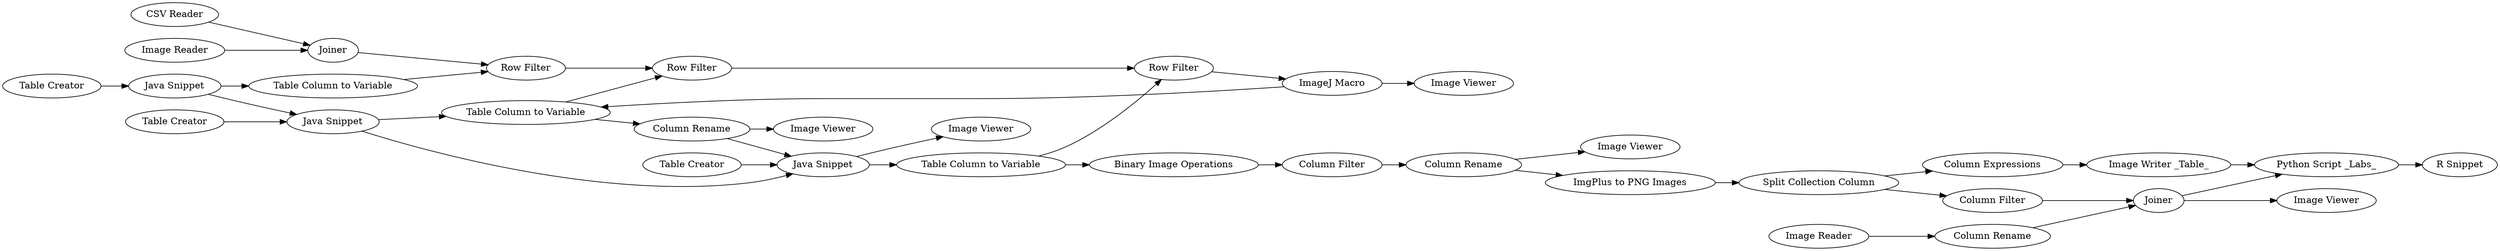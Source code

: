 digraph {
	29 -> 28
	1 -> 27
	2 -> 1
	23 -> 24
	74 -> 76
	71 -> 72
	44 -> 30
	33 -> 25
	34 -> 35
	21 -> 22
	44 -> 80
	50 -> 31
	22 -> 23
	66 -> 62
	50 -> 81
	31 -> 33
	25 -> 44
	63 -> 66
	20 -> 22
	28 -> 30
	33 -> 34
	1 -> 28
	35 -> 36
	28 -> 31
	24 -> 25
	36 -> 37
	30 -> 24
	57 -> 74
	62 -> 71
	27 -> 23
	30 -> 50
	76 -> 62
	78 -> 71
	74 -> 75
	62 -> 82
	75 -> 78
	32 -> 31
	36 -> 57
	31 -> 79
	27 [label="Table Column to Variable"]
	57 [label=" ImgPlus to PNG Images "]
	79 [label="Image Viewer"]
	21 [label="CSV Reader"]
	74 [label="Split Collection Column"]
	78 [label="Image Writer _Table_"]
	24 [label="Row Filter"]
	31 [label="Java Snippet"]
	25 [label="Row Filter"]
	75 [label="Column Expressions"]
	30 [label="Table Column to Variable"]
	50 [label="Column Rename"]
	1 [label="Java Snippet"]
	22 [label=Joiner]
	28 [label="Java Snippet"]
	23 [label="Row Filter"]
	72 [label="R Snippet"]
	63 [label="Image Reader"]
	76 [label="Column Filter"]
	81 [label="Image Viewer"]
	20 [label="Image Reader"]
	35 [label="Column Filter"]
	44 [label="ImageJ Macro"]
	34 [label="Binary Image Operations"]
	62 [label=Joiner]
	29 [label="Table Creator"]
	82 [label="Image Viewer"]
	71 [label="Python Script _Labs_"]
	36 [label="Column Rename"]
	66 [label="Column Rename"]
	80 [label="Image Viewer"]
	33 [label="Table Column to Variable"]
	32 [label="Table Creator"]
	2 [label="Table Creator"]
	37 [label="Image Viewer"]
	rankdir=LR
}
